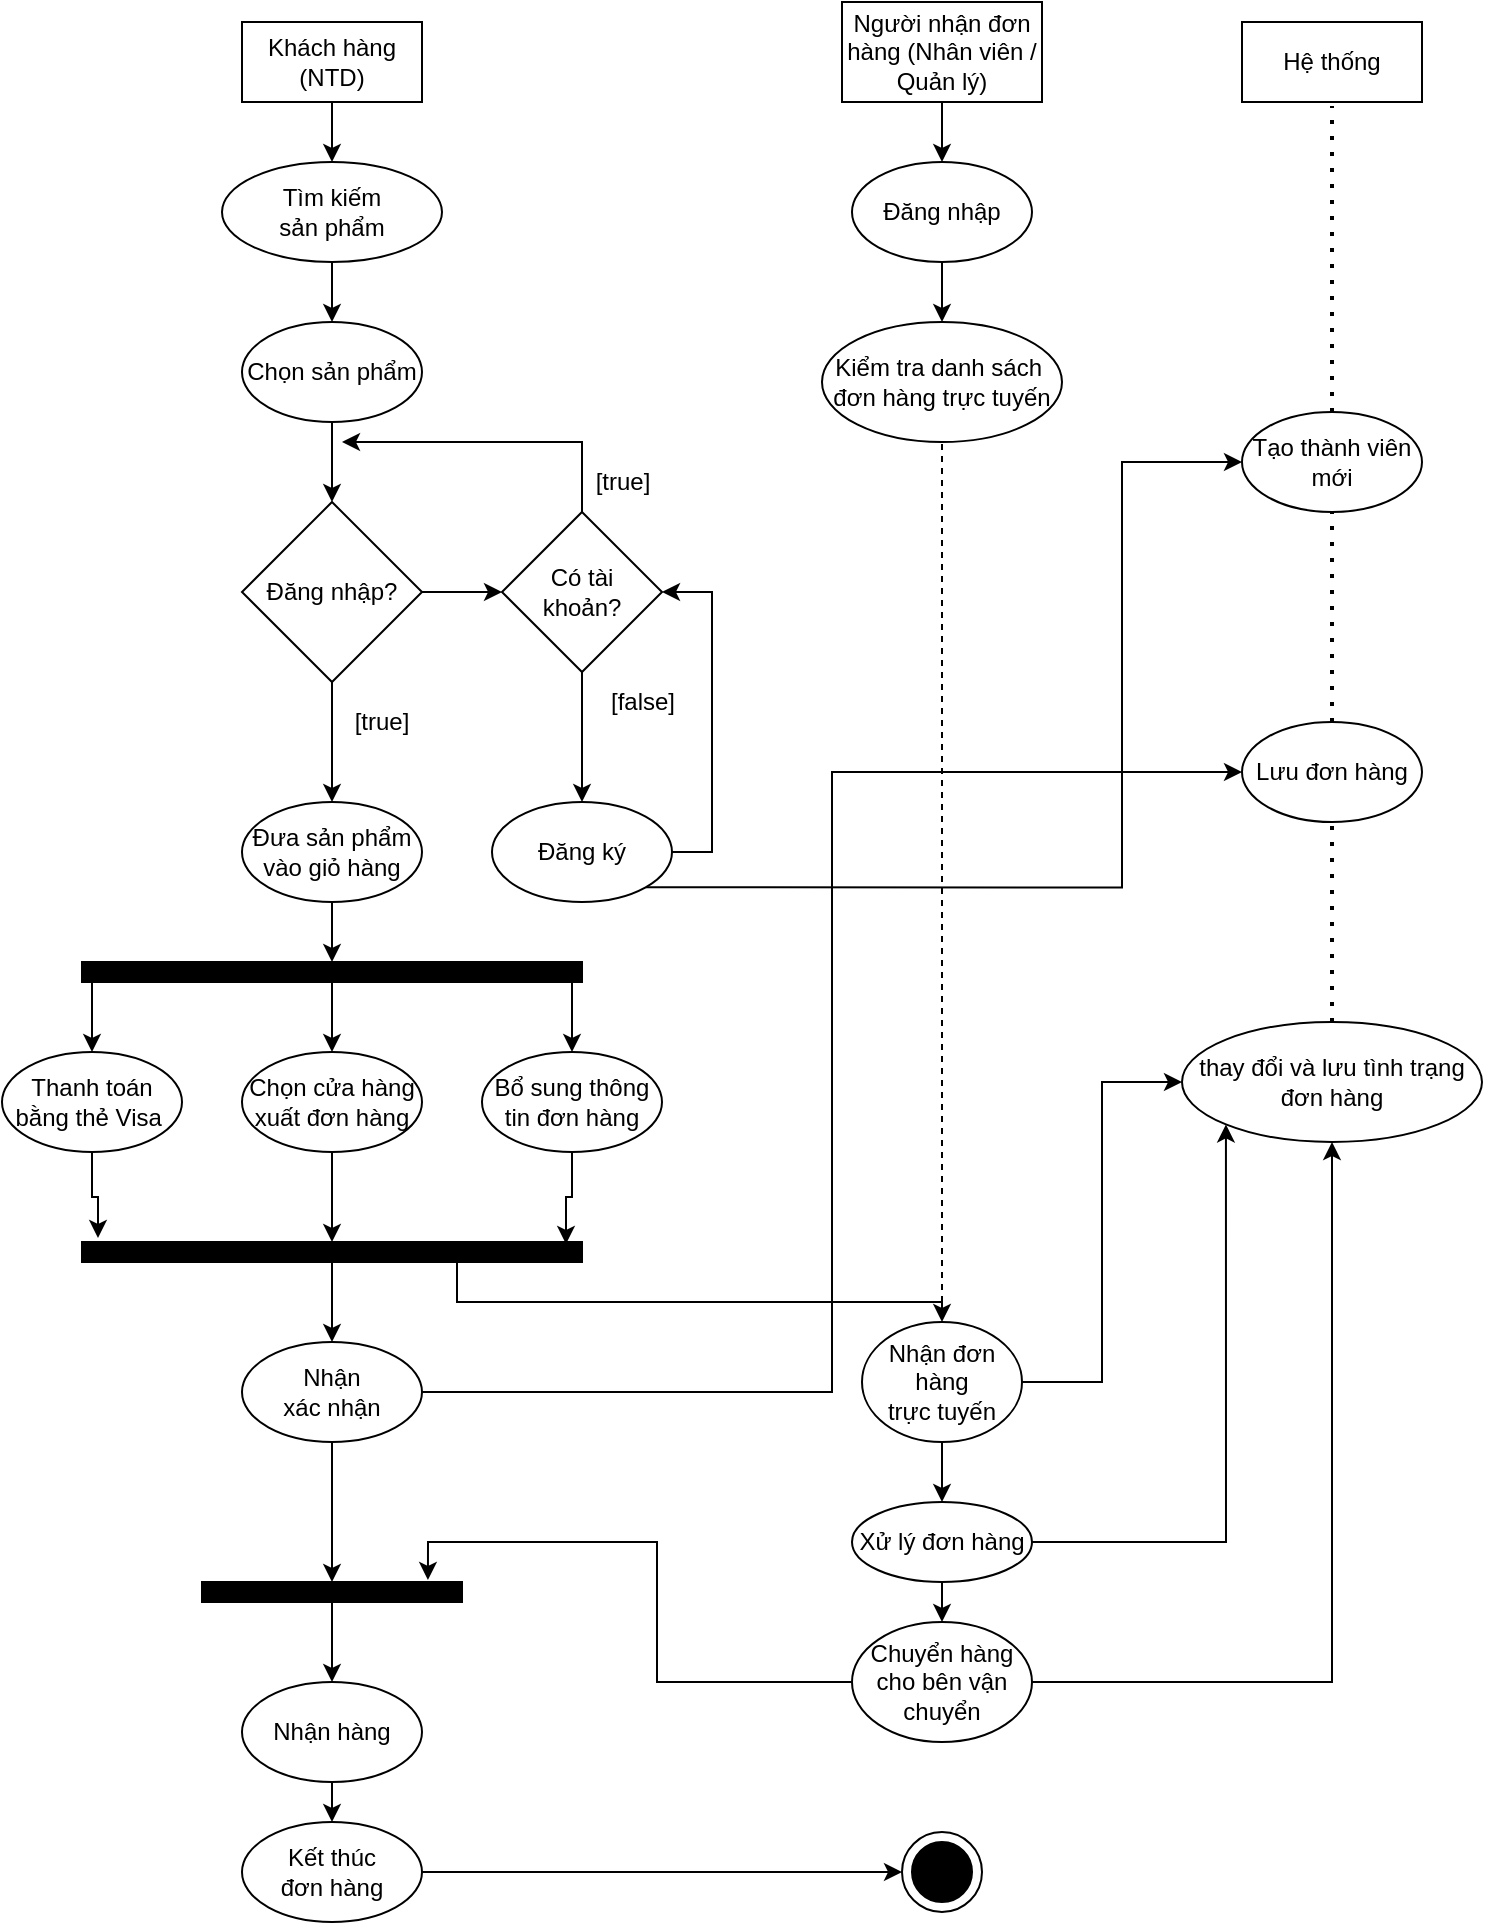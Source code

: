 <mxfile version="13.9.9" type="device"><diagram id="ns7uCdQt7x85C5QzGwkR" name="Page-1"><mxGraphModel dx="1580" dy="962" grid="1" gridSize="10" guides="1" tooltips="1" connect="1" arrows="1" fold="1" page="1" pageScale="1" pageWidth="850" pageHeight="1100" math="0" shadow="0"><root><mxCell id="0"/><mxCell id="1" parent="0"/><mxCell id="n1HvMMEnDmgIuZD0UDRw-15" style="edgeStyle=orthogonalEdgeStyle;rounded=0;orthogonalLoop=1;jettySize=auto;html=1;exitX=0.5;exitY=1;exitDx=0;exitDy=0;entryX=0.5;entryY=0;entryDx=0;entryDy=0;" edge="1" parent="1" source="n1HvMMEnDmgIuZD0UDRw-2" target="n1HvMMEnDmgIuZD0UDRw-4"><mxGeometry relative="1" as="geometry"/></mxCell><mxCell id="n1HvMMEnDmgIuZD0UDRw-2" value="Khách hàng&lt;br&gt;(NTD)" style="rounded=0;whiteSpace=wrap;html=1;" vertex="1" parent="1"><mxGeometry x="160" y="160" width="90" height="40" as="geometry"/></mxCell><mxCell id="n1HvMMEnDmgIuZD0UDRw-16" style="edgeStyle=orthogonalEdgeStyle;rounded=0;orthogonalLoop=1;jettySize=auto;html=1;exitX=0.5;exitY=1;exitDx=0;exitDy=0;entryX=0.5;entryY=0;entryDx=0;entryDy=0;" edge="1" parent="1" source="n1HvMMEnDmgIuZD0UDRw-4" target="n1HvMMEnDmgIuZD0UDRw-6"><mxGeometry relative="1" as="geometry"/></mxCell><mxCell id="n1HvMMEnDmgIuZD0UDRw-4" value="Tìm kiếm &lt;br&gt;sản phẩm" style="ellipse;whiteSpace=wrap;html=1;" vertex="1" parent="1"><mxGeometry x="150" y="230" width="110" height="50" as="geometry"/></mxCell><mxCell id="n1HvMMEnDmgIuZD0UDRw-26" style="edgeStyle=orthogonalEdgeStyle;rounded=0;orthogonalLoop=1;jettySize=auto;html=1;exitX=0.5;exitY=1;exitDx=0;exitDy=0;entryX=0.5;entryY=0;entryDx=0;entryDy=0;" edge="1" parent="1" source="n1HvMMEnDmgIuZD0UDRw-6" target="n1HvMMEnDmgIuZD0UDRw-25"><mxGeometry relative="1" as="geometry"/></mxCell><mxCell id="n1HvMMEnDmgIuZD0UDRw-6" value="Chọn sản phẩm" style="ellipse;whiteSpace=wrap;html=1;" vertex="1" parent="1"><mxGeometry x="160" y="310" width="90" height="50" as="geometry"/></mxCell><mxCell id="n1HvMMEnDmgIuZD0UDRw-18" style="edgeStyle=orthogonalEdgeStyle;rounded=0;orthogonalLoop=1;jettySize=auto;html=1;exitX=0.5;exitY=1;exitDx=0;exitDy=0;entryX=0.5;entryY=0;entryDx=0;entryDy=0;" edge="1" parent="1" source="n1HvMMEnDmgIuZD0UDRw-7" target="n1HvMMEnDmgIuZD0UDRw-9"><mxGeometry relative="1" as="geometry"/></mxCell><mxCell id="n1HvMMEnDmgIuZD0UDRw-7" value="Đưa sản phẩm&lt;br&gt;vào giỏ hàng" style="ellipse;whiteSpace=wrap;html=1;" vertex="1" parent="1"><mxGeometry x="160" y="550" width="90" height="50" as="geometry"/></mxCell><mxCell id="n1HvMMEnDmgIuZD0UDRw-19" style="edgeStyle=orthogonalEdgeStyle;rounded=0;orthogonalLoop=1;jettySize=auto;html=1;exitX=1;exitY=0.75;exitDx=0;exitDy=0;entryX=0.5;entryY=0;entryDx=0;entryDy=0;" edge="1" parent="1" source="n1HvMMEnDmgIuZD0UDRw-9" target="n1HvMMEnDmgIuZD0UDRw-13"><mxGeometry relative="1" as="geometry"/></mxCell><mxCell id="n1HvMMEnDmgIuZD0UDRw-20" style="edgeStyle=orthogonalEdgeStyle;rounded=0;orthogonalLoop=1;jettySize=auto;html=1;exitX=0.5;exitY=1;exitDx=0;exitDy=0;entryX=0.5;entryY=0;entryDx=0;entryDy=0;" edge="1" parent="1" source="n1HvMMEnDmgIuZD0UDRw-9" target="n1HvMMEnDmgIuZD0UDRw-12"><mxGeometry relative="1" as="geometry"/></mxCell><mxCell id="n1HvMMEnDmgIuZD0UDRw-21" style="edgeStyle=orthogonalEdgeStyle;rounded=0;orthogonalLoop=1;jettySize=auto;html=1;exitX=0;exitY=1;exitDx=0;exitDy=0;entryX=0.5;entryY=0;entryDx=0;entryDy=0;" edge="1" parent="1" source="n1HvMMEnDmgIuZD0UDRw-9" target="n1HvMMEnDmgIuZD0UDRw-11"><mxGeometry relative="1" as="geometry"/></mxCell><mxCell id="n1HvMMEnDmgIuZD0UDRw-9" value="" style="rounded=0;whiteSpace=wrap;html=1;fillColor=#000000;" vertex="1" parent="1"><mxGeometry x="80" y="630" width="250" height="10" as="geometry"/></mxCell><mxCell id="n1HvMMEnDmgIuZD0UDRw-24" style="edgeStyle=orthogonalEdgeStyle;rounded=0;orthogonalLoop=1;jettySize=auto;html=1;exitX=0.5;exitY=1;exitDx=0;exitDy=0;entryX=0.032;entryY=-0.2;entryDx=0;entryDy=0;entryPerimeter=0;" edge="1" parent="1" source="n1HvMMEnDmgIuZD0UDRw-11" target="n1HvMMEnDmgIuZD0UDRw-14"><mxGeometry relative="1" as="geometry"/></mxCell><mxCell id="n1HvMMEnDmgIuZD0UDRw-11" value="Thanh toán bằng thẻ Visa&amp;nbsp;" style="ellipse;whiteSpace=wrap;html=1;" vertex="1" parent="1"><mxGeometry x="40" y="675" width="90" height="50" as="geometry"/></mxCell><mxCell id="n1HvMMEnDmgIuZD0UDRw-23" style="edgeStyle=orthogonalEdgeStyle;rounded=0;orthogonalLoop=1;jettySize=auto;html=1;exitX=0.5;exitY=1;exitDx=0;exitDy=0;entryX=0.5;entryY=0;entryDx=0;entryDy=0;" edge="1" parent="1" source="n1HvMMEnDmgIuZD0UDRw-12" target="n1HvMMEnDmgIuZD0UDRw-14"><mxGeometry relative="1" as="geometry"/></mxCell><mxCell id="n1HvMMEnDmgIuZD0UDRw-12" value="Chọn cửa hàng&lt;br&gt;xuất đơn hàng" style="ellipse;whiteSpace=wrap;html=1;" vertex="1" parent="1"><mxGeometry x="160" y="675" width="90" height="50" as="geometry"/></mxCell><mxCell id="n1HvMMEnDmgIuZD0UDRw-22" style="edgeStyle=orthogonalEdgeStyle;rounded=0;orthogonalLoop=1;jettySize=auto;html=1;exitX=0.5;exitY=1;exitDx=0;exitDy=0;entryX=0.968;entryY=0.1;entryDx=0;entryDy=0;entryPerimeter=0;" edge="1" parent="1" source="n1HvMMEnDmgIuZD0UDRw-13" target="n1HvMMEnDmgIuZD0UDRw-14"><mxGeometry relative="1" as="geometry"/></mxCell><mxCell id="n1HvMMEnDmgIuZD0UDRw-13" value="Bổ sung thông tin đơn hàng" style="ellipse;whiteSpace=wrap;html=1;" vertex="1" parent="1"><mxGeometry x="280" y="675" width="90" height="50" as="geometry"/></mxCell><mxCell id="n1HvMMEnDmgIuZD0UDRw-41" style="edgeStyle=orthogonalEdgeStyle;rounded=0;orthogonalLoop=1;jettySize=auto;html=1;exitX=0.5;exitY=1;exitDx=0;exitDy=0;entryX=0.5;entryY=0;entryDx=0;entryDy=0;" edge="1" parent="1" source="n1HvMMEnDmgIuZD0UDRw-14" target="n1HvMMEnDmgIuZD0UDRw-40"><mxGeometry relative="1" as="geometry"/></mxCell><mxCell id="n1HvMMEnDmgIuZD0UDRw-49" style="edgeStyle=orthogonalEdgeStyle;rounded=0;orthogonalLoop=1;jettySize=auto;html=1;exitX=0.75;exitY=1;exitDx=0;exitDy=0;entryX=0.5;entryY=0;entryDx=0;entryDy=0;" edge="1" parent="1" source="n1HvMMEnDmgIuZD0UDRw-14" target="n1HvMMEnDmgIuZD0UDRw-48"><mxGeometry relative="1" as="geometry"><Array as="points"><mxPoint x="268" y="800"/><mxPoint x="510" y="800"/></Array></mxGeometry></mxCell><mxCell id="n1HvMMEnDmgIuZD0UDRw-14" value="" style="rounded=0;whiteSpace=wrap;html=1;fillColor=#000000;" vertex="1" parent="1"><mxGeometry x="80" y="770" width="250" height="10" as="geometry"/></mxCell><mxCell id="n1HvMMEnDmgIuZD0UDRw-27" style="edgeStyle=orthogonalEdgeStyle;rounded=0;orthogonalLoop=1;jettySize=auto;html=1;exitX=0.5;exitY=1;exitDx=0;exitDy=0;entryX=0.5;entryY=0;entryDx=0;entryDy=0;" edge="1" parent="1" source="n1HvMMEnDmgIuZD0UDRw-25" target="n1HvMMEnDmgIuZD0UDRw-7"><mxGeometry relative="1" as="geometry"/></mxCell><mxCell id="n1HvMMEnDmgIuZD0UDRw-32" style="edgeStyle=orthogonalEdgeStyle;rounded=0;orthogonalLoop=1;jettySize=auto;html=1;exitX=1;exitY=0.5;exitDx=0;exitDy=0;" edge="1" parent="1" source="n1HvMMEnDmgIuZD0UDRw-25" target="n1HvMMEnDmgIuZD0UDRw-31"><mxGeometry relative="1" as="geometry"/></mxCell><mxCell id="n1HvMMEnDmgIuZD0UDRw-25" value="Đăng nhập?" style="rhombus;whiteSpace=wrap;html=1;fillColor=#FFFFFF;" vertex="1" parent="1"><mxGeometry x="160" y="400" width="90" height="90" as="geometry"/></mxCell><mxCell id="n1HvMMEnDmgIuZD0UDRw-29" value="[true]" style="text;html=1;strokeColor=none;fillColor=none;align=center;verticalAlign=middle;whiteSpace=wrap;rounded=0;" vertex="1" parent="1"><mxGeometry x="210" y="500" width="40" height="20" as="geometry"/></mxCell><mxCell id="n1HvMMEnDmgIuZD0UDRw-33" style="edgeStyle=orthogonalEdgeStyle;rounded=0;orthogonalLoop=1;jettySize=auto;html=1;exitX=0.5;exitY=0;exitDx=0;exitDy=0;" edge="1" parent="1" source="n1HvMMEnDmgIuZD0UDRw-31"><mxGeometry relative="1" as="geometry"><mxPoint x="210" y="370" as="targetPoint"/><Array as="points"><mxPoint x="330" y="370"/></Array></mxGeometry></mxCell><mxCell id="n1HvMMEnDmgIuZD0UDRw-36" style="edgeStyle=orthogonalEdgeStyle;rounded=0;orthogonalLoop=1;jettySize=auto;html=1;exitX=0.5;exitY=1;exitDx=0;exitDy=0;" edge="1" parent="1" source="n1HvMMEnDmgIuZD0UDRw-31"><mxGeometry relative="1" as="geometry"><mxPoint x="330" y="550" as="targetPoint"/></mxGeometry></mxCell><mxCell id="n1HvMMEnDmgIuZD0UDRw-31" value="Có tài &lt;br&gt;khoản?" style="rhombus;whiteSpace=wrap;html=1;fillColor=#FFFFFF;" vertex="1" parent="1"><mxGeometry x="290" y="405" width="80" height="80" as="geometry"/></mxCell><mxCell id="n1HvMMEnDmgIuZD0UDRw-34" value="[true]" style="text;html=1;align=center;verticalAlign=middle;resizable=0;points=[];autosize=1;" vertex="1" parent="1"><mxGeometry x="330" y="380" width="40" height="20" as="geometry"/></mxCell><mxCell id="n1HvMMEnDmgIuZD0UDRw-35" value="[false]" style="text;html=1;align=center;verticalAlign=middle;resizable=0;points=[];autosize=1;" vertex="1" parent="1"><mxGeometry x="335" y="490" width="50" height="20" as="geometry"/></mxCell><mxCell id="n1HvMMEnDmgIuZD0UDRw-38" style="edgeStyle=orthogonalEdgeStyle;rounded=0;orthogonalLoop=1;jettySize=auto;html=1;exitX=1;exitY=0.5;exitDx=0;exitDy=0;entryX=1;entryY=0.5;entryDx=0;entryDy=0;" edge="1" parent="1" source="n1HvMMEnDmgIuZD0UDRw-37" target="n1HvMMEnDmgIuZD0UDRw-31"><mxGeometry relative="1" as="geometry"><mxPoint x="400" y="320" as="targetPoint"/></mxGeometry></mxCell><mxCell id="n1HvMMEnDmgIuZD0UDRw-59" style="edgeStyle=orthogonalEdgeStyle;rounded=0;orthogonalLoop=1;jettySize=auto;html=1;exitX=1;exitY=1;exitDx=0;exitDy=0;entryX=0;entryY=0.5;entryDx=0;entryDy=0;" edge="1" parent="1" source="n1HvMMEnDmgIuZD0UDRw-37" target="n1HvMMEnDmgIuZD0UDRw-58"><mxGeometry relative="1" as="geometry"><Array as="points"><mxPoint x="600" y="593"/><mxPoint x="600" y="380"/></Array></mxGeometry></mxCell><mxCell id="n1HvMMEnDmgIuZD0UDRw-37" value="Đăng ký" style="ellipse;whiteSpace=wrap;html=1;" vertex="1" parent="1"><mxGeometry x="285" y="550" width="90" height="50" as="geometry"/></mxCell><mxCell id="n1HvMMEnDmgIuZD0UDRw-60" style="edgeStyle=orthogonalEdgeStyle;rounded=0;orthogonalLoop=1;jettySize=auto;html=1;exitX=1;exitY=0.5;exitDx=0;exitDy=0;entryX=0;entryY=0.5;entryDx=0;entryDy=0;" edge="1" parent="1" source="n1HvMMEnDmgIuZD0UDRw-40" target="n1HvMMEnDmgIuZD0UDRw-56"><mxGeometry relative="1" as="geometry"/></mxCell><mxCell id="n1HvMMEnDmgIuZD0UDRw-71" style="edgeStyle=orthogonalEdgeStyle;rounded=0;orthogonalLoop=1;jettySize=auto;html=1;exitX=0.5;exitY=1;exitDx=0;exitDy=0;entryX=0.5;entryY=0;entryDx=0;entryDy=0;" edge="1" parent="1" source="n1HvMMEnDmgIuZD0UDRw-40" target="n1HvMMEnDmgIuZD0UDRw-69"><mxGeometry relative="1" as="geometry"/></mxCell><mxCell id="n1HvMMEnDmgIuZD0UDRw-40" value="Nhận&lt;br&gt;xác nhận" style="ellipse;whiteSpace=wrap;html=1;" vertex="1" parent="1"><mxGeometry x="160" y="820" width="90" height="50" as="geometry"/></mxCell><mxCell id="n1HvMMEnDmgIuZD0UDRw-45" style="edgeStyle=orthogonalEdgeStyle;rounded=0;orthogonalLoop=1;jettySize=auto;html=1;exitX=0.5;exitY=1;exitDx=0;exitDy=0;entryX=0.5;entryY=0;entryDx=0;entryDy=0;" edge="1" parent="1" source="n1HvMMEnDmgIuZD0UDRw-42" target="n1HvMMEnDmgIuZD0UDRw-44"><mxGeometry relative="1" as="geometry"/></mxCell><mxCell id="n1HvMMEnDmgIuZD0UDRw-42" value="Người nhận đơn hàng (Nhân viên / Quản lý)" style="rounded=0;whiteSpace=wrap;html=1;" vertex="1" parent="1"><mxGeometry x="460" y="150" width="100" height="50" as="geometry"/></mxCell><mxCell id="n1HvMMEnDmgIuZD0UDRw-47" style="edgeStyle=orthogonalEdgeStyle;rounded=0;orthogonalLoop=1;jettySize=auto;html=1;exitX=0.5;exitY=1;exitDx=0;exitDy=0;entryX=0.5;entryY=0;entryDx=0;entryDy=0;" edge="1" parent="1" source="n1HvMMEnDmgIuZD0UDRw-44" target="n1HvMMEnDmgIuZD0UDRw-46"><mxGeometry relative="1" as="geometry"/></mxCell><mxCell id="n1HvMMEnDmgIuZD0UDRw-44" value="Đăng nhập" style="ellipse;whiteSpace=wrap;html=1;fillColor=#FFFFFF;" vertex="1" parent="1"><mxGeometry x="465" y="230" width="90" height="50" as="geometry"/></mxCell><mxCell id="n1HvMMEnDmgIuZD0UDRw-46" value="Kiểm tra danh sách&amp;nbsp;&lt;br&gt;đơn hàng trực tuyến" style="ellipse;whiteSpace=wrap;html=1;fillColor=#FFFFFF;" vertex="1" parent="1"><mxGeometry x="450" y="310" width="120" height="60" as="geometry"/></mxCell><mxCell id="n1HvMMEnDmgIuZD0UDRw-51" style="edgeStyle=orthogonalEdgeStyle;rounded=0;orthogonalLoop=1;jettySize=auto;html=1;exitX=0.5;exitY=1;exitDx=0;exitDy=0;" edge="1" parent="1" source="n1HvMMEnDmgIuZD0UDRw-48"><mxGeometry relative="1" as="geometry"><mxPoint x="510" y="900" as="targetPoint"/></mxGeometry></mxCell><mxCell id="n1HvMMEnDmgIuZD0UDRw-64" style="edgeStyle=orthogonalEdgeStyle;rounded=0;orthogonalLoop=1;jettySize=auto;html=1;exitX=1;exitY=0.5;exitDx=0;exitDy=0;entryX=0;entryY=0.5;entryDx=0;entryDy=0;" edge="1" parent="1" source="n1HvMMEnDmgIuZD0UDRw-48" target="n1HvMMEnDmgIuZD0UDRw-57"><mxGeometry relative="1" as="geometry"/></mxCell><mxCell id="n1HvMMEnDmgIuZD0UDRw-48" value="Nhận đơn hàng&lt;br&gt;trực tuyến" style="ellipse;whiteSpace=wrap;html=1;fillColor=#FFFFFF;" vertex="1" parent="1"><mxGeometry x="470" y="810" width="80" height="60" as="geometry"/></mxCell><mxCell id="n1HvMMEnDmgIuZD0UDRw-50" value="" style="endArrow=none;dashed=1;html=1;entryX=0.5;entryY=1;entryDx=0;entryDy=0;" edge="1" parent="1" target="n1HvMMEnDmgIuZD0UDRw-46"><mxGeometry width="50" height="50" relative="1" as="geometry"><mxPoint x="510" y="800" as="sourcePoint"/><mxPoint x="750" y="710" as="targetPoint"/></mxGeometry></mxCell><mxCell id="n1HvMMEnDmgIuZD0UDRw-53" style="edgeStyle=orthogonalEdgeStyle;rounded=0;orthogonalLoop=1;jettySize=auto;html=1;exitX=0.5;exitY=1;exitDx=0;exitDy=0;" edge="1" parent="1" source="n1HvMMEnDmgIuZD0UDRw-52"><mxGeometry relative="1" as="geometry"><mxPoint x="510" y="960" as="targetPoint"/></mxGeometry></mxCell><mxCell id="n1HvMMEnDmgIuZD0UDRw-65" style="edgeStyle=orthogonalEdgeStyle;rounded=0;orthogonalLoop=1;jettySize=auto;html=1;exitX=1;exitY=0.5;exitDx=0;exitDy=0;entryX=0;entryY=1;entryDx=0;entryDy=0;" edge="1" parent="1" source="n1HvMMEnDmgIuZD0UDRw-52" target="n1HvMMEnDmgIuZD0UDRw-57"><mxGeometry relative="1" as="geometry"/></mxCell><mxCell id="n1HvMMEnDmgIuZD0UDRw-52" value="Xử lý đơn hàng" style="ellipse;whiteSpace=wrap;html=1;fillColor=#FFFFFF;" vertex="1" parent="1"><mxGeometry x="465" y="900" width="90" height="40" as="geometry"/></mxCell><mxCell id="n1HvMMEnDmgIuZD0UDRw-66" style="edgeStyle=orthogonalEdgeStyle;rounded=0;orthogonalLoop=1;jettySize=auto;html=1;exitX=1;exitY=0.5;exitDx=0;exitDy=0;entryX=0.5;entryY=1;entryDx=0;entryDy=0;" edge="1" parent="1" source="n1HvMMEnDmgIuZD0UDRw-54" target="n1HvMMEnDmgIuZD0UDRw-57"><mxGeometry relative="1" as="geometry"/></mxCell><mxCell id="n1HvMMEnDmgIuZD0UDRw-70" style="edgeStyle=orthogonalEdgeStyle;rounded=0;orthogonalLoop=1;jettySize=auto;html=1;exitX=0;exitY=0.5;exitDx=0;exitDy=0;entryX=0.869;entryY=-0.1;entryDx=0;entryDy=0;entryPerimeter=0;" edge="1" parent="1" source="n1HvMMEnDmgIuZD0UDRw-54" target="n1HvMMEnDmgIuZD0UDRw-69"><mxGeometry relative="1" as="geometry"/></mxCell><mxCell id="n1HvMMEnDmgIuZD0UDRw-54" value="Chuyển hàng&lt;br&gt;cho bên vận chuyển" style="ellipse;whiteSpace=wrap;html=1;fillColor=#FFFFFF;" vertex="1" parent="1"><mxGeometry x="465" y="960" width="90" height="60" as="geometry"/></mxCell><mxCell id="n1HvMMEnDmgIuZD0UDRw-55" value="Hệ thống" style="rounded=0;whiteSpace=wrap;html=1;" vertex="1" parent="1"><mxGeometry x="660" y="160" width="90" height="40" as="geometry"/></mxCell><mxCell id="n1HvMMEnDmgIuZD0UDRw-56" value="Lưu đơn hàng" style="ellipse;whiteSpace=wrap;html=1;fillColor=#FFFFFF;" vertex="1" parent="1"><mxGeometry x="660" y="510" width="90" height="50" as="geometry"/></mxCell><mxCell id="n1HvMMEnDmgIuZD0UDRw-57" value="thay đổi và lưu tình trạng đơn hàng" style="ellipse;whiteSpace=wrap;html=1;fillColor=#FFFFFF;" vertex="1" parent="1"><mxGeometry x="630" y="660" width="150" height="60" as="geometry"/></mxCell><mxCell id="n1HvMMEnDmgIuZD0UDRw-58" value="Tạo thành viên mới" style="ellipse;whiteSpace=wrap;html=1;fillColor=#FFFFFF;" vertex="1" parent="1"><mxGeometry x="660" y="355" width="90" height="50" as="geometry"/></mxCell><mxCell id="n1HvMMEnDmgIuZD0UDRw-61" value="" style="endArrow=none;dashed=1;html=1;dashPattern=1 3;strokeWidth=2;exitX=0.5;exitY=0;exitDx=0;exitDy=0;" edge="1" parent="1" source="n1HvMMEnDmgIuZD0UDRw-58"><mxGeometry width="50" height="50" relative="1" as="geometry"><mxPoint x="700" y="480" as="sourcePoint"/><mxPoint x="705" y="202" as="targetPoint"/></mxGeometry></mxCell><mxCell id="n1HvMMEnDmgIuZD0UDRw-62" value="" style="endArrow=none;dashed=1;html=1;dashPattern=1 3;strokeWidth=2;exitX=0.5;exitY=0;exitDx=0;exitDy=0;entryX=0.5;entryY=1;entryDx=0;entryDy=0;" edge="1" parent="1" source="n1HvMMEnDmgIuZD0UDRw-56" target="n1HvMMEnDmgIuZD0UDRw-58"><mxGeometry width="50" height="50" relative="1" as="geometry"><mxPoint x="715" y="365" as="sourcePoint"/><mxPoint x="715" y="212" as="targetPoint"/></mxGeometry></mxCell><mxCell id="n1HvMMEnDmgIuZD0UDRw-63" value="" style="endArrow=none;dashed=1;html=1;dashPattern=1 3;strokeWidth=2;exitX=0.5;exitY=0;exitDx=0;exitDy=0;entryX=0.5;entryY=1;entryDx=0;entryDy=0;" edge="1" parent="1" source="n1HvMMEnDmgIuZD0UDRw-57" target="n1HvMMEnDmgIuZD0UDRw-56"><mxGeometry width="50" height="50" relative="1" as="geometry"><mxPoint x="715" y="520" as="sourcePoint"/><mxPoint x="715" y="415" as="targetPoint"/></mxGeometry></mxCell><mxCell id="n1HvMMEnDmgIuZD0UDRw-74" style="edgeStyle=orthogonalEdgeStyle;rounded=0;orthogonalLoop=1;jettySize=auto;html=1;exitX=0.5;exitY=1;exitDx=0;exitDy=0;entryX=0.5;entryY=0;entryDx=0;entryDy=0;" edge="1" parent="1" source="n1HvMMEnDmgIuZD0UDRw-68" target="n1HvMMEnDmgIuZD0UDRw-73"><mxGeometry relative="1" as="geometry"/></mxCell><mxCell id="n1HvMMEnDmgIuZD0UDRw-68" value="Nhận hàng" style="ellipse;whiteSpace=wrap;html=1;" vertex="1" parent="1"><mxGeometry x="160" y="990" width="90" height="50" as="geometry"/></mxCell><mxCell id="n1HvMMEnDmgIuZD0UDRw-72" style="edgeStyle=orthogonalEdgeStyle;rounded=0;orthogonalLoop=1;jettySize=auto;html=1;exitX=0.5;exitY=1;exitDx=0;exitDy=0;entryX=0.5;entryY=0;entryDx=0;entryDy=0;" edge="1" parent="1" source="n1HvMMEnDmgIuZD0UDRw-69" target="n1HvMMEnDmgIuZD0UDRw-68"><mxGeometry relative="1" as="geometry"/></mxCell><mxCell id="n1HvMMEnDmgIuZD0UDRw-69" value="" style="rounded=0;whiteSpace=wrap;html=1;fillColor=#000000;" vertex="1" parent="1"><mxGeometry x="140" y="940" width="130" height="10" as="geometry"/></mxCell><mxCell id="n1HvMMEnDmgIuZD0UDRw-78" style="edgeStyle=orthogonalEdgeStyle;rounded=0;orthogonalLoop=1;jettySize=auto;html=1;exitX=1;exitY=0.5;exitDx=0;exitDy=0;entryX=0;entryY=0.5;entryDx=0;entryDy=0;entryPerimeter=0;" edge="1" parent="1" source="n1HvMMEnDmgIuZD0UDRw-73" target="n1HvMMEnDmgIuZD0UDRw-75"><mxGeometry relative="1" as="geometry"/></mxCell><mxCell id="n1HvMMEnDmgIuZD0UDRw-73" value="Kết thúc&lt;br&gt;đơn hàng" style="ellipse;whiteSpace=wrap;html=1;" vertex="1" parent="1"><mxGeometry x="160" y="1060" width="90" height="50" as="geometry"/></mxCell><mxCell id="n1HvMMEnDmgIuZD0UDRw-75" value="" style="shape=mxgraph.sysml.actFinal;html=1;verticalLabelPosition=bottom;labelBackgroundColor=#ffffff;verticalAlign=top;fillColor=#FFFFFF;" vertex="1" parent="1"><mxGeometry x="490" y="1065" width="40" height="40" as="geometry"/></mxCell></root></mxGraphModel></diagram></mxfile>